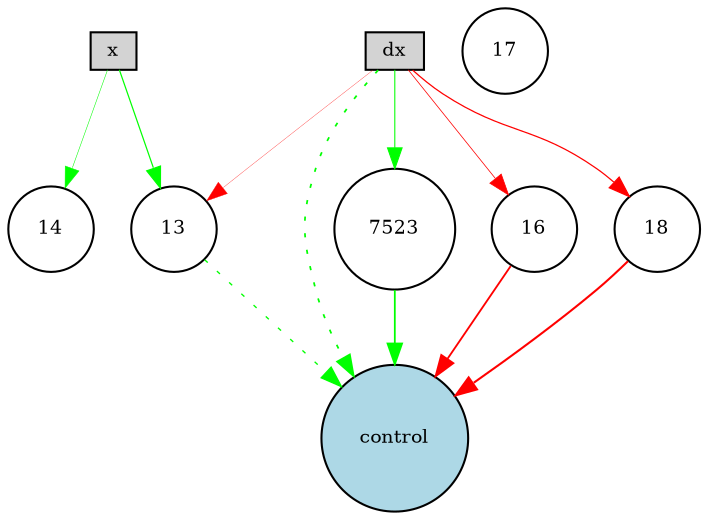digraph {
	node [fontsize=9 height=0.2 shape=circle width=0.2]
	x [fillcolor=lightgray shape=box style=filled]
	dx [fillcolor=lightgray shape=box style=filled]
	control [fillcolor=lightblue style=filled]
	7523 [fillcolor=white style=filled]
	13 [fillcolor=white style=filled]
	14 [fillcolor=white style=filled]
	16 [fillcolor=white style=filled]
	17 [fillcolor=white style=filled]
	18 [fillcolor=white style=filled]
	x -> 13 [color=green penwidth=0.5817786003845645 style=solid]
	13 -> control [color=green penwidth=0.6470898902686769 style=dotted]
	18 -> control [color=red penwidth=0.9968043276727762 style=solid]
	x -> 14 [color=green penwidth=0.2546071839428018 style=solid]
	dx -> control [color=green penwidth=0.840966141466085 style=dotted]
	dx -> 13 [color=red penwidth=0.14779378853520153 style=solid]
	dx -> 18 [color=red penwidth=0.5944733416109208 style=solid]
	16 -> control [color=red penwidth=0.8852409954446555 style=solid]
	dx -> 16 [color=red penwidth=0.3646948292832961 style=solid]
	dx -> 7523 [color=green penwidth=0.5063645032755252 style=solid]
	7523 -> control [color=green penwidth=0.8501806165356272 style=solid]
}

